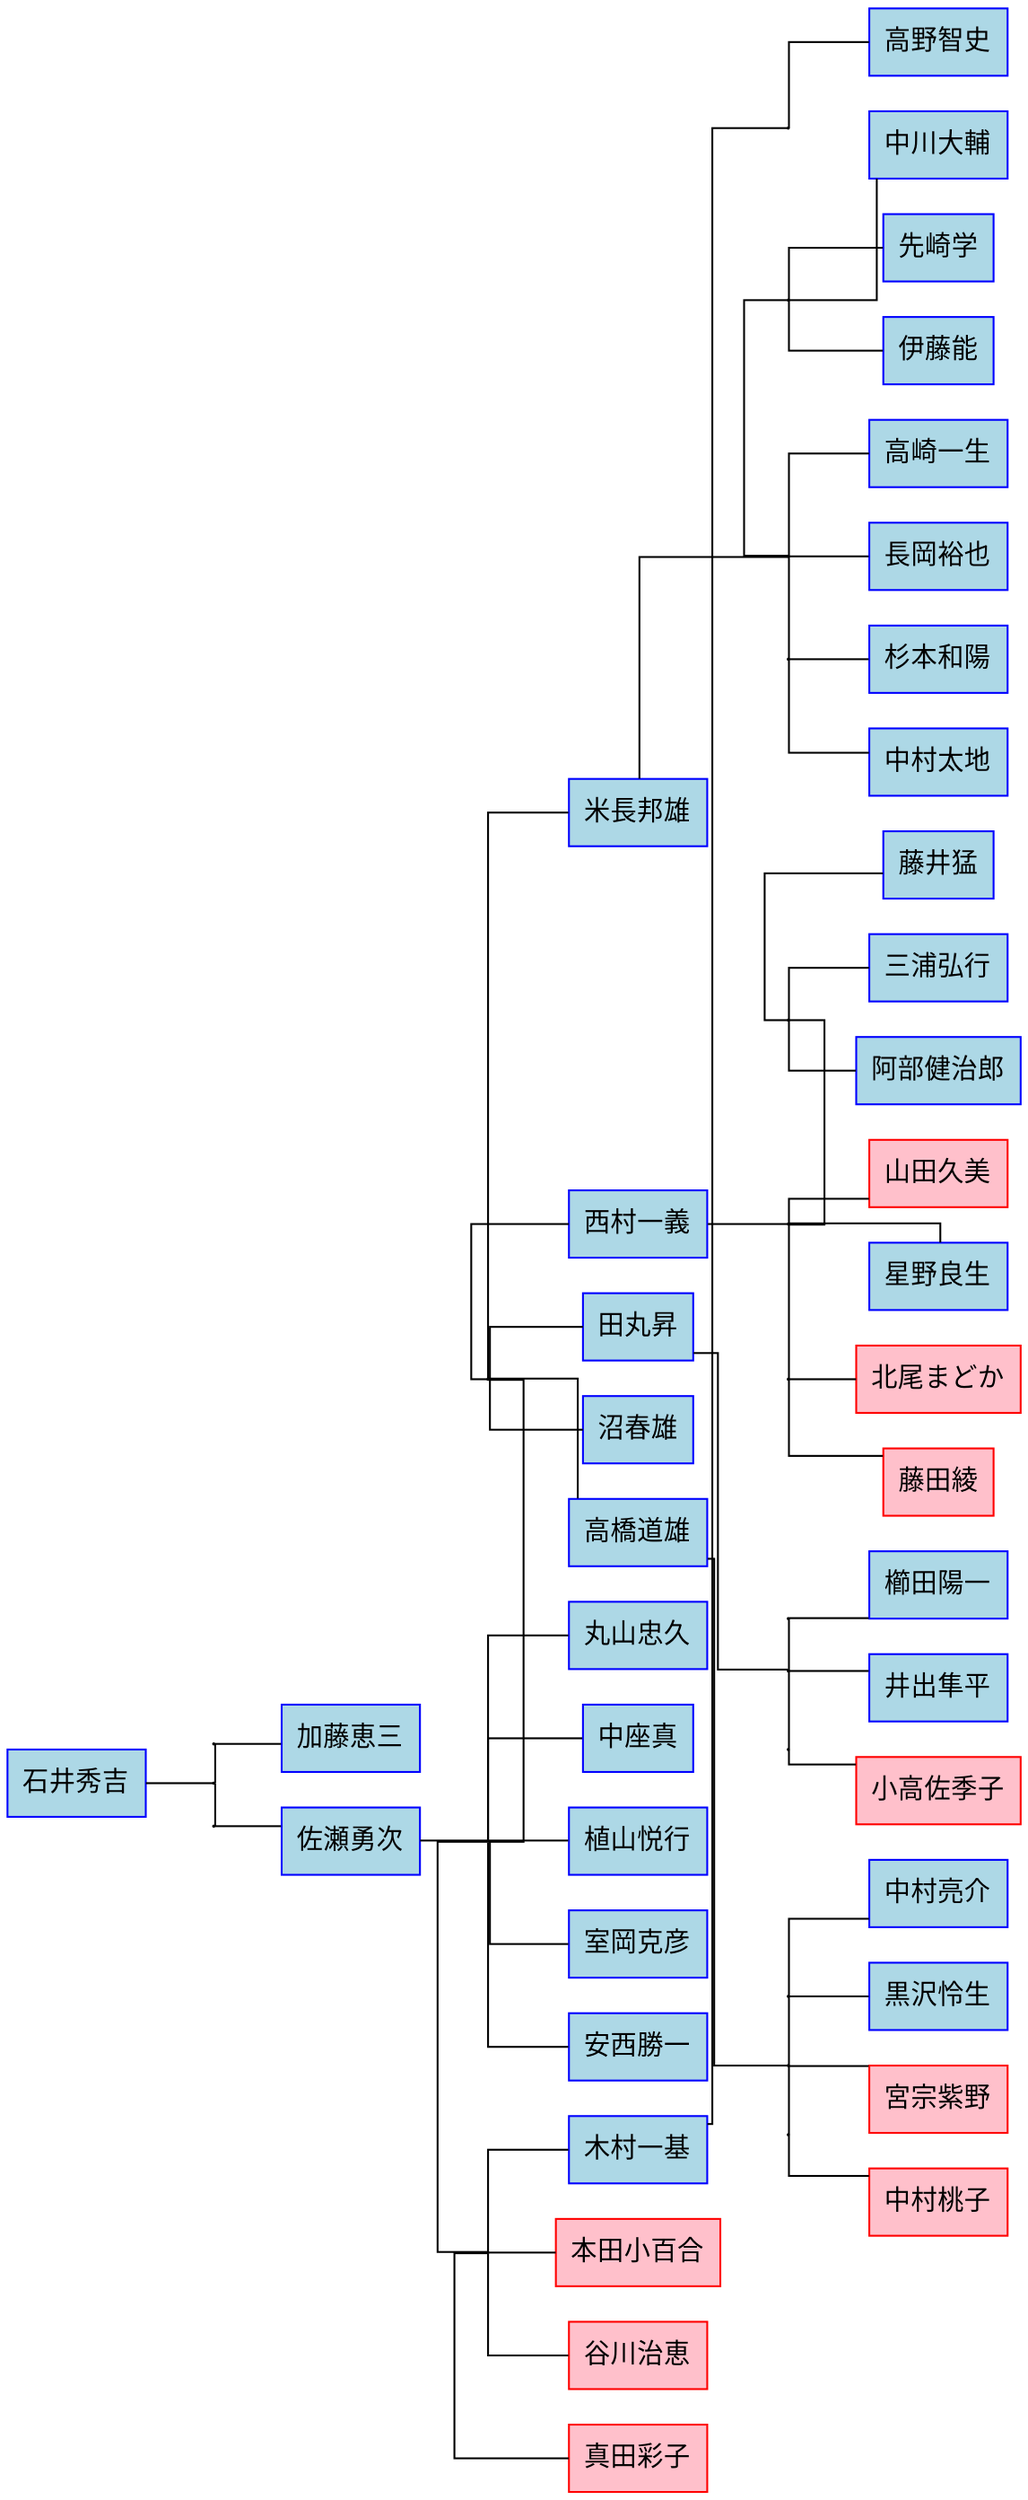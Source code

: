 graph "ShogiPlayers10" {
graph [charset="UTF-8", rankdir="LR", splines="ortho"]
node [fontname="Sans", shape="record"]



// Attributes




// Persons
pro_22 [color="blue", fillcolor="lightblue", label=" 加藤恵三", style="filled"]
pro_41 [color="blue", fillcolor="lightblue", label=" 佐瀬勇次", style="filled"]
pro_85 [color="blue", fillcolor="lightblue", label=" 米長邦雄", style="filled"]
pro_87 [color="blue", fillcolor="lightblue", label=" 西村一義", style="filled"]
pro_109 [color="blue", fillcolor="lightblue", label=" 田丸昇", style="filled"]
pro_121 [color="blue", fillcolor="lightblue", label=" 沼春雄", style="filled"]
pro_142 [color="blue", fillcolor="lightblue", label=" 高橋道雄", style="filled"]
pro_150 [color="blue", fillcolor="lightblue", label=" 植山悦行", style="filled"]
pro_153 [color="blue", fillcolor="lightblue", label=" 室岡克彦", style="filled"]
pro_174 [color="blue", fillcolor="lightblue", label=" 安西勝一", style="filled"]
pro_181 [color="blue", fillcolor="lightblue", label=" 櫛田陽一", style="filled"]
pro_184 [color="blue", fillcolor="lightblue", label=" 中川大輔", style="filled"]
pro_185 [color="blue", fillcolor="lightblue", label=" 先崎学", style="filled"]
pro_194 [color="blue", fillcolor="lightblue", label=" 丸山忠久", style="filled"]
pro_198 [color="blue", fillcolor="lightblue", label=" 藤井猛", style="filled"]
pro_204 [color="blue", fillcolor="lightblue", label=" 三浦弘行", style="filled"]
pro_205 [color="blue", fillcolor="lightblue", label=" 伊藤能", style="filled"]
pro_219 [color="blue", fillcolor="lightblue", label=" 中座真", style="filled"]
pro_222 [color="blue", fillcolor="lightblue", label=" 木村一基", style="filled"]
pro_252 [color="blue", fillcolor="lightblue", label=" 中村亮介", style="filled"]
pro_256 [color="blue", fillcolor="lightblue", label=" 長岡裕也", style="filled"]
pro_257 [color="blue", fillcolor="lightblue", label=" 高崎一生", style="filled"]
pro_261 [color="blue", fillcolor="lightblue", label=" 中村太地", style="filled"]
pro_277 [color="blue", fillcolor="lightblue", label=" 阿部健治郎", style="filled"]
pro_295 [color="blue", fillcolor="lightblue", label=" 星野良生", style="filled"]
pro_298 [color="blue", fillcolor="lightblue", label=" 黒沢怜生", style="filled"]
pro_302 [color="blue", fillcolor="lightblue", label=" 高野智史", style="filled"]
pro_305 [color="blue", fillcolor="lightblue", label=" 井出隼平", style="filled"]
pro_310 [color="blue", fillcolor="lightblue", label=" 杉本和陽", style="filled"]
lady_2 [color="red", fillcolor="pink", label=" 谷川治恵", style="filled"]
lady_6 [color="red", fillcolor="pink", label=" 山田久美", style="filled"]
lady_12 [color="red", fillcolor="pink", label=" 真田彩子", style="filled"]
lady_14 [color="red", fillcolor="pink", label=" 本田小百合", style="filled"]
lady_23 [color="red", fillcolor="pink", label=" 藤田綾", style="filled"]
lady_37 [color="red", fillcolor="pink", label=" 宮宗紫野", style="filled"]
lady_38 [color="red", fillcolor="pink", label=" 中村桃子", style="filled"]
lady_43 [color="red", fillcolor="pink", label=" 北尾まどか", style="filled"]
lady_6004 [color="red", fillcolor="pink", label=" 小高佐季子", style="filled"]
extra_10 [color="blue", fillcolor="lightblue", label=" 石井秀吉", style="filled"]

// Generations


// Families
f0_c0 [height="0.01", shape="point", width="0.01"]
f0_c1 [height="0.01", shape="point", width="0.01"]
f0_c2 [height="0.01", shape="point", width="0.01"]
{rank=same; f0_c0 -- f0_c1 -- f0_c2}
pro_41 -- f0_c1
f0_c0 -- pro_85
f0_c0 -- pro_87
f0_c0 -- pro_109
f0_c0 -- pro_121
f0_c0 -- pro_142
f0_c1 -- pro_150
f0_c1 -- pro_153
f0_c1 -- pro_174
f0_c1 -- pro_194
f0_c1 -- pro_219
f0_c2 -- pro_222
f0_c2 -- lady_2
f0_c2 -- lady_12
f0_c2 -- lady_14
f1_c0 [height="0.01", shape="point", width="0.01"]
f1_c1 [height="0.01", shape="point", width="0.01"]
f1_c2 [height="0.01", shape="point", width="0.01"]
{rank=same; f1_c0 -- f1_c1 -- f1_c2}
pro_85 -- f1_c1
f1_c0 -- pro_184
f1_c0 -- pro_185
f1_c0 -- pro_205
f1_c1 -- pro_256
f1_c1 -- pro_257
f1_c2 -- pro_261
f1_c2 -- pro_310
f2_c0 [height="0.01", shape="point", width="0.01"]
f2_c1 [height="0.01", shape="point", width="0.01"]
f2_c2 [height="0.01", shape="point", width="0.01"]
{rank=same; f2_c0 -- f2_c1 -- f2_c2}
pro_87 -- f2_c1
f2_c0 -- pro_198
f2_c0 -- pro_204
f2_c0 -- pro_277
f2_c1 -- pro_295
f2_c1 -- lady_6
f2_c2 -- lady_23
f2_c2 -- lady_43
f3_c0 [height="0.01", shape="point", width="0.01"]
f3_c1 [height="0.01", shape="point", width="0.01"]
f3_c2 [height="0.01", shape="point", width="0.01"]
{rank=same; f3_c0 -- f3_c1 -- f3_c2}
pro_109 -- f3_c1
f3_c0 -- pro_181
f3_c1 -- pro_305
f3_c2 -- lady_6004
f4_c0 [height="0.01", shape="point", width="0.01"]
f4_c1 [height="0.01", shape="point", width="0.01"]
f4_c2 [height="0.01", shape="point", width="0.01"]
{rank=same; f4_c0 -- f4_c1 -- f4_c2}
pro_142 -- f4_c1
f4_c0 -- pro_252
f4_c0 -- pro_298
f4_c1 -- lady_37
f4_c2 -- lady_38
f5_c [height="0.01", shape="point", width="0.01"]
pro_222 -- f5_c
f5_c -- pro_302
f6_c0 [height="0.01", shape="point", width="0.01"]
f6_c1 [height="0.01", shape="point", width="0.01"]
f6_c2 [height="0.01", shape="point", width="0.01"]
{rank=same; f6_c0 -- f6_c1 -- f6_c2}
extra_10 -- f6_c1
f6_c0 -- pro_22
f6_c2 -- pro_41

}
